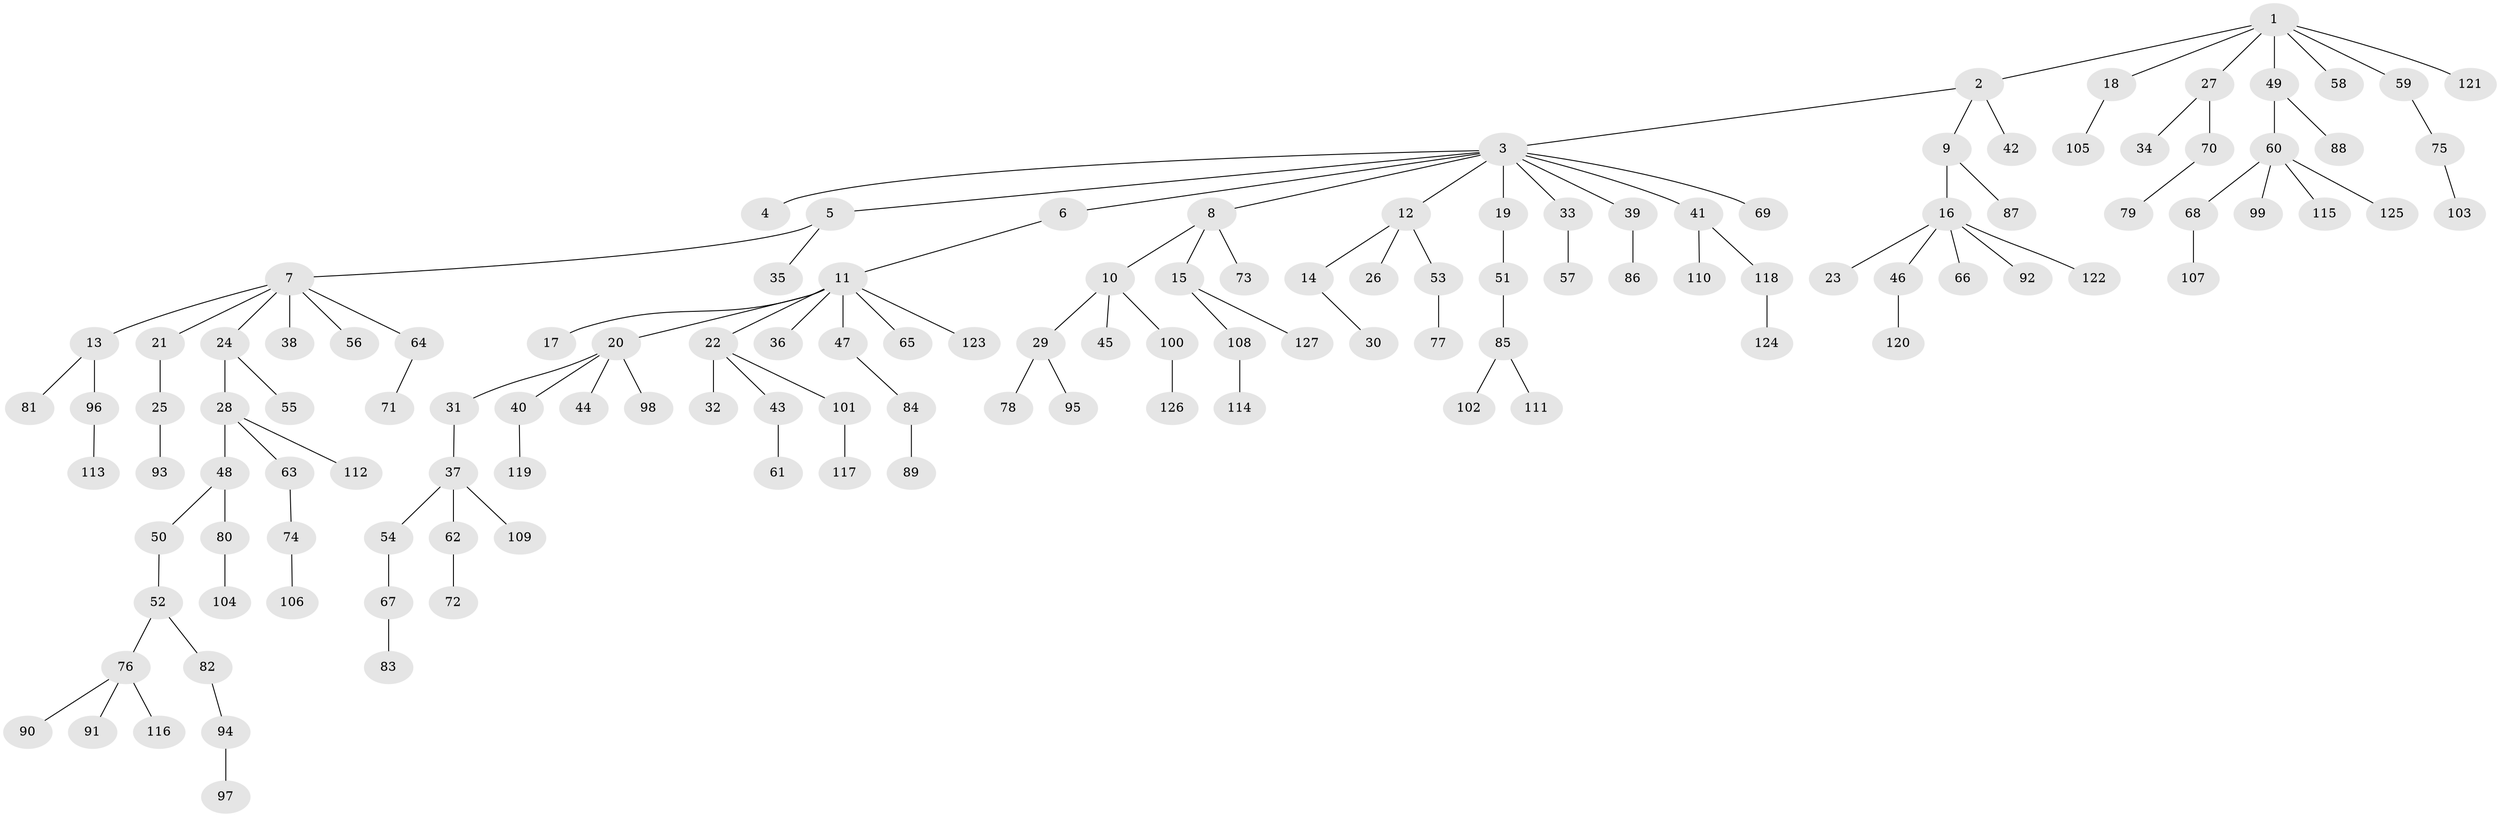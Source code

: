// coarse degree distribution, {4: 0.05128205128205128, 3: 0.15384615384615385, 8: 0.02564102564102564, 2: 0.3076923076923077, 1: 0.46153846153846156}
// Generated by graph-tools (version 1.1) at 2025/51/03/04/25 22:51:57]
// undirected, 127 vertices, 126 edges
graph export_dot {
  node [color=gray90,style=filled];
  1;
  2;
  3;
  4;
  5;
  6;
  7;
  8;
  9;
  10;
  11;
  12;
  13;
  14;
  15;
  16;
  17;
  18;
  19;
  20;
  21;
  22;
  23;
  24;
  25;
  26;
  27;
  28;
  29;
  30;
  31;
  32;
  33;
  34;
  35;
  36;
  37;
  38;
  39;
  40;
  41;
  42;
  43;
  44;
  45;
  46;
  47;
  48;
  49;
  50;
  51;
  52;
  53;
  54;
  55;
  56;
  57;
  58;
  59;
  60;
  61;
  62;
  63;
  64;
  65;
  66;
  67;
  68;
  69;
  70;
  71;
  72;
  73;
  74;
  75;
  76;
  77;
  78;
  79;
  80;
  81;
  82;
  83;
  84;
  85;
  86;
  87;
  88;
  89;
  90;
  91;
  92;
  93;
  94;
  95;
  96;
  97;
  98;
  99;
  100;
  101;
  102;
  103;
  104;
  105;
  106;
  107;
  108;
  109;
  110;
  111;
  112;
  113;
  114;
  115;
  116;
  117;
  118;
  119;
  120;
  121;
  122;
  123;
  124;
  125;
  126;
  127;
  1 -- 2;
  1 -- 18;
  1 -- 27;
  1 -- 49;
  1 -- 58;
  1 -- 59;
  1 -- 121;
  2 -- 3;
  2 -- 9;
  2 -- 42;
  3 -- 4;
  3 -- 5;
  3 -- 6;
  3 -- 8;
  3 -- 12;
  3 -- 19;
  3 -- 33;
  3 -- 39;
  3 -- 41;
  3 -- 69;
  5 -- 7;
  5 -- 35;
  6 -- 11;
  7 -- 13;
  7 -- 21;
  7 -- 24;
  7 -- 38;
  7 -- 56;
  7 -- 64;
  8 -- 10;
  8 -- 15;
  8 -- 73;
  9 -- 16;
  9 -- 87;
  10 -- 29;
  10 -- 45;
  10 -- 100;
  11 -- 17;
  11 -- 20;
  11 -- 22;
  11 -- 36;
  11 -- 47;
  11 -- 65;
  11 -- 123;
  12 -- 14;
  12 -- 26;
  12 -- 53;
  13 -- 81;
  13 -- 96;
  14 -- 30;
  15 -- 108;
  15 -- 127;
  16 -- 23;
  16 -- 46;
  16 -- 66;
  16 -- 92;
  16 -- 122;
  18 -- 105;
  19 -- 51;
  20 -- 31;
  20 -- 40;
  20 -- 44;
  20 -- 98;
  21 -- 25;
  22 -- 32;
  22 -- 43;
  22 -- 101;
  24 -- 28;
  24 -- 55;
  25 -- 93;
  27 -- 34;
  27 -- 70;
  28 -- 48;
  28 -- 63;
  28 -- 112;
  29 -- 78;
  29 -- 95;
  31 -- 37;
  33 -- 57;
  37 -- 54;
  37 -- 62;
  37 -- 109;
  39 -- 86;
  40 -- 119;
  41 -- 110;
  41 -- 118;
  43 -- 61;
  46 -- 120;
  47 -- 84;
  48 -- 50;
  48 -- 80;
  49 -- 60;
  49 -- 88;
  50 -- 52;
  51 -- 85;
  52 -- 76;
  52 -- 82;
  53 -- 77;
  54 -- 67;
  59 -- 75;
  60 -- 68;
  60 -- 99;
  60 -- 115;
  60 -- 125;
  62 -- 72;
  63 -- 74;
  64 -- 71;
  67 -- 83;
  68 -- 107;
  70 -- 79;
  74 -- 106;
  75 -- 103;
  76 -- 90;
  76 -- 91;
  76 -- 116;
  80 -- 104;
  82 -- 94;
  84 -- 89;
  85 -- 102;
  85 -- 111;
  94 -- 97;
  96 -- 113;
  100 -- 126;
  101 -- 117;
  108 -- 114;
  118 -- 124;
}

